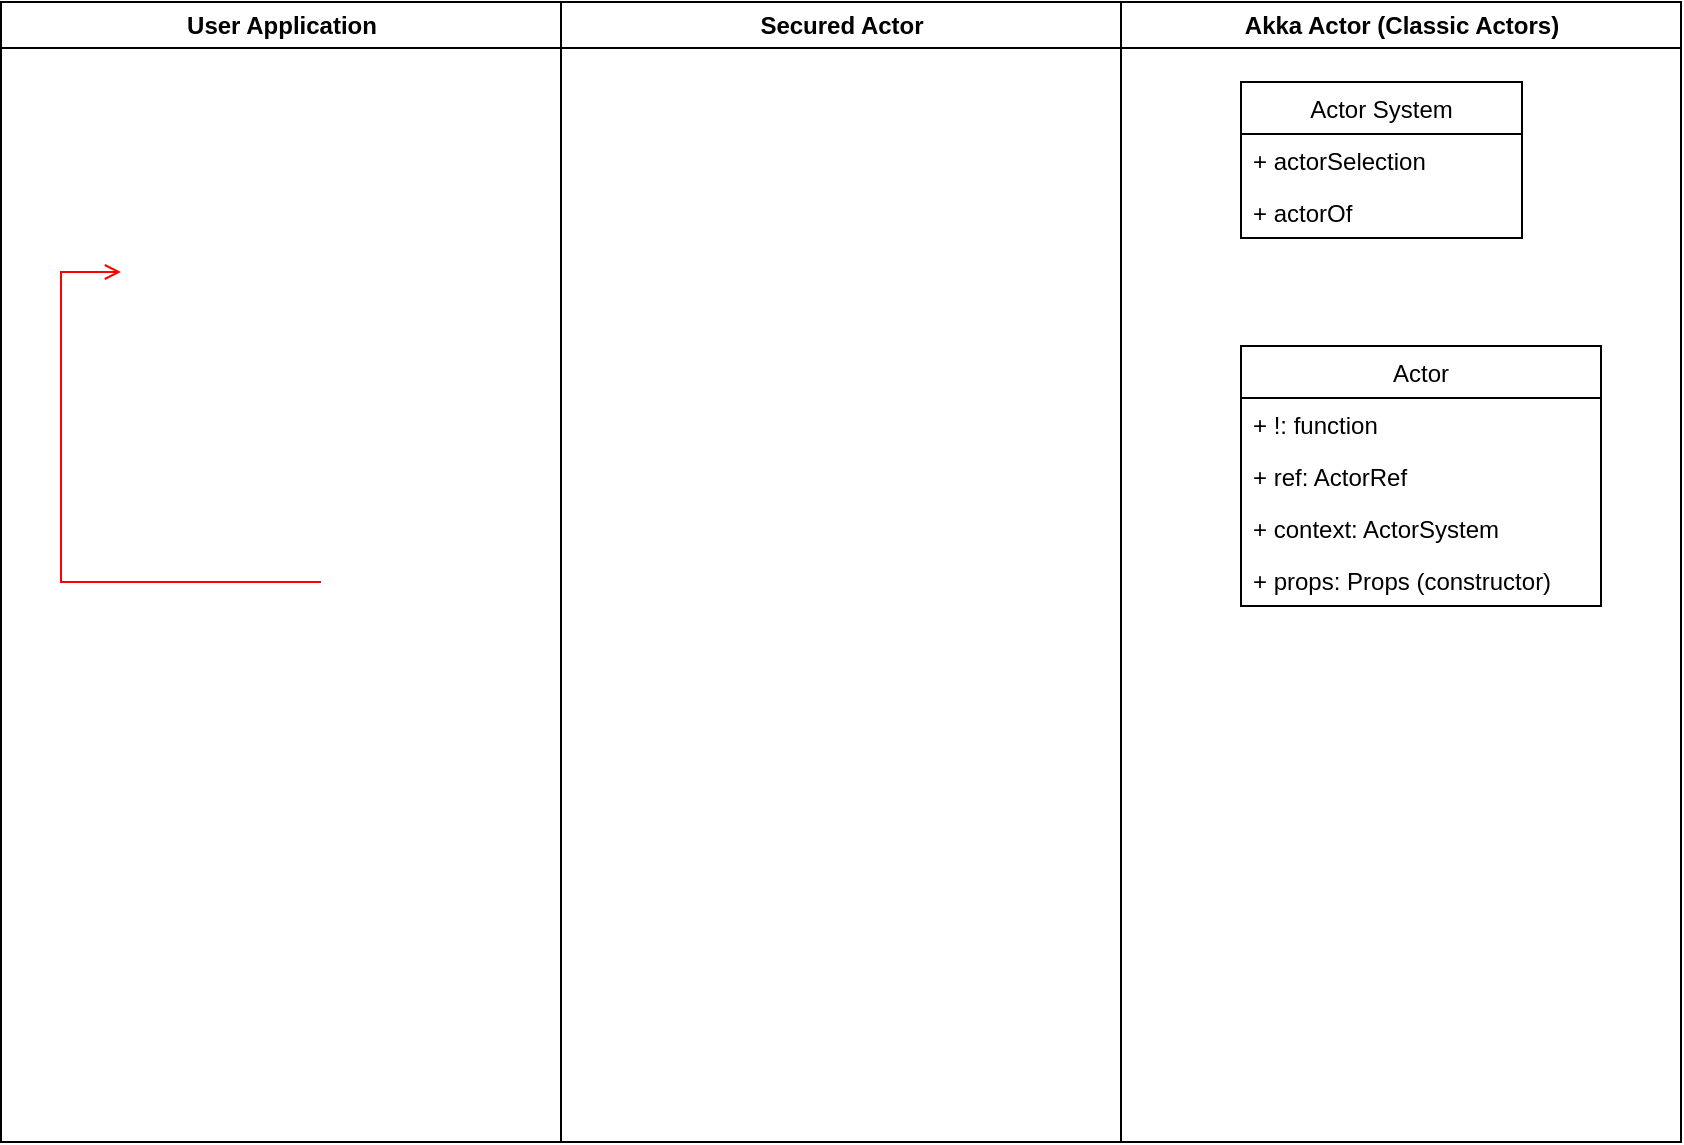 <mxfile version="14.6.3" type="github">
  <diagram name="Page-1" id="e7e014a7-5840-1c2e-5031-d8a46d1fe8dd">
    <mxGraphModel dx="1221" dy="611" grid="1" gridSize="10" guides="1" tooltips="1" connect="1" arrows="1" fold="1" page="1" pageScale="1" pageWidth="1169" pageHeight="826" background="#ffffff" math="0" shadow="0">
      <root>
        <mxCell id="0" />
        <mxCell id="1" parent="0" />
        <mxCell id="2" value="User Application" style="swimlane;whiteSpace=wrap;startSize=23;" parent="1" vertex="1">
          <mxGeometry x="164.5" y="128" width="280" height="570" as="geometry" />
        </mxCell>
        <mxCell id="12" value="" style="edgeStyle=elbowEdgeStyle;elbow=horizontal;strokeColor=#FF0000;endArrow=open;endFill=1;rounded=0" parent="2" source="10" edge="1">
          <mxGeometry width="100" height="100" relative="1" as="geometry">
            <mxPoint x="160" y="290" as="sourcePoint" />
            <mxPoint x="60" y="135" as="targetPoint" />
            <Array as="points">
              <mxPoint x="30" y="250" />
            </Array>
          </mxGeometry>
        </mxCell>
        <mxCell id="3" value="Secured Actor" style="swimlane;whiteSpace=wrap;startSize=23;" parent="1" vertex="1">
          <mxGeometry x="444.5" y="128" width="280" height="570" as="geometry" />
        </mxCell>
        <mxCell id="4" value="Akka Actor (Classic Actors)" style="swimlane;whiteSpace=wrap;startSize=23;" parent="1" vertex="1">
          <mxGeometry x="724.5" y="128" width="280" height="570" as="geometry" />
        </mxCell>
        <mxCell id="IVH2vKFqgPVNo_6xjJGo-41" value="Actor System" style="swimlane;fontStyle=0;childLayout=stackLayout;horizontal=1;startSize=26;fillColor=none;horizontalStack=0;resizeParent=1;resizeParentMax=0;resizeLast=0;collapsible=1;marginBottom=0;" vertex="1" parent="4">
          <mxGeometry x="60" y="40" width="140.5" height="78" as="geometry" />
        </mxCell>
        <mxCell id="IVH2vKFqgPVNo_6xjJGo-42" value="+ actorSelection" style="text;strokeColor=none;fillColor=none;align=left;verticalAlign=top;spacingLeft=4;spacingRight=4;overflow=hidden;rotatable=0;points=[[0,0.5],[1,0.5]];portConstraint=eastwest;" vertex="1" parent="IVH2vKFqgPVNo_6xjJGo-41">
          <mxGeometry y="26" width="140.5" height="26" as="geometry" />
        </mxCell>
        <mxCell id="IVH2vKFqgPVNo_6xjJGo-43" value="+ actorOf" style="text;strokeColor=none;fillColor=none;align=left;verticalAlign=top;spacingLeft=4;spacingRight=4;overflow=hidden;rotatable=0;points=[[0,0.5],[1,0.5]];portConstraint=eastwest;" vertex="1" parent="IVH2vKFqgPVNo_6xjJGo-41">
          <mxGeometry y="52" width="140.5" height="26" as="geometry" />
        </mxCell>
        <mxCell id="IVH2vKFqgPVNo_6xjJGo-45" value="Actor" style="swimlane;fontStyle=0;childLayout=stackLayout;horizontal=1;startSize=26;fillColor=none;horizontalStack=0;resizeParent=1;resizeParentMax=0;resizeLast=0;collapsible=1;marginBottom=0;" vertex="1" parent="4">
          <mxGeometry x="60" y="172" width="180" height="130" as="geometry" />
        </mxCell>
        <mxCell id="IVH2vKFqgPVNo_6xjJGo-46" value="+ !: function" style="text;strokeColor=none;fillColor=none;align=left;verticalAlign=top;spacingLeft=4;spacingRight=4;overflow=hidden;rotatable=0;points=[[0,0.5],[1,0.5]];portConstraint=eastwest;" vertex="1" parent="IVH2vKFqgPVNo_6xjJGo-45">
          <mxGeometry y="26" width="180" height="26" as="geometry" />
        </mxCell>
        <mxCell id="IVH2vKFqgPVNo_6xjJGo-49" style="edgeStyle=orthogonalEdgeStyle;rounded=0;orthogonalLoop=1;jettySize=auto;html=1;exitX=1;exitY=0.5;exitDx=0;exitDy=0;" edge="1" parent="IVH2vKFqgPVNo_6xjJGo-45">
          <mxGeometry relative="1" as="geometry">
            <mxPoint x="150" y="91" as="sourcePoint" />
            <mxPoint x="150" y="91" as="targetPoint" />
          </mxGeometry>
        </mxCell>
        <mxCell id="IVH2vKFqgPVNo_6xjJGo-59" value="+ ref: ActorRef" style="text;strokeColor=none;fillColor=none;align=left;verticalAlign=top;spacingLeft=4;spacingRight=4;overflow=hidden;rotatable=0;points=[[0,0.5],[1,0.5]];portConstraint=eastwest;" vertex="1" parent="IVH2vKFqgPVNo_6xjJGo-45">
          <mxGeometry y="52" width="180" height="26" as="geometry" />
        </mxCell>
        <mxCell id="IVH2vKFqgPVNo_6xjJGo-60" value="+ context: ActorSystem" style="text;strokeColor=none;fillColor=none;align=left;verticalAlign=top;spacingLeft=4;spacingRight=4;overflow=hidden;rotatable=0;points=[[0,0.5],[1,0.5]];portConstraint=eastwest;" vertex="1" parent="IVH2vKFqgPVNo_6xjJGo-45">
          <mxGeometry y="78" width="180" height="26" as="geometry" />
        </mxCell>
        <mxCell id="IVH2vKFqgPVNo_6xjJGo-61" value="+ props: Props (constructor)" style="text;strokeColor=none;fillColor=none;align=left;verticalAlign=top;spacingLeft=4;spacingRight=4;overflow=hidden;rotatable=0;points=[[0,0.5],[1,0.5]];portConstraint=eastwest;" vertex="1" parent="IVH2vKFqgPVNo_6xjJGo-45">
          <mxGeometry y="104" width="180" height="26" as="geometry" />
        </mxCell>
      </root>
    </mxGraphModel>
  </diagram>
</mxfile>
